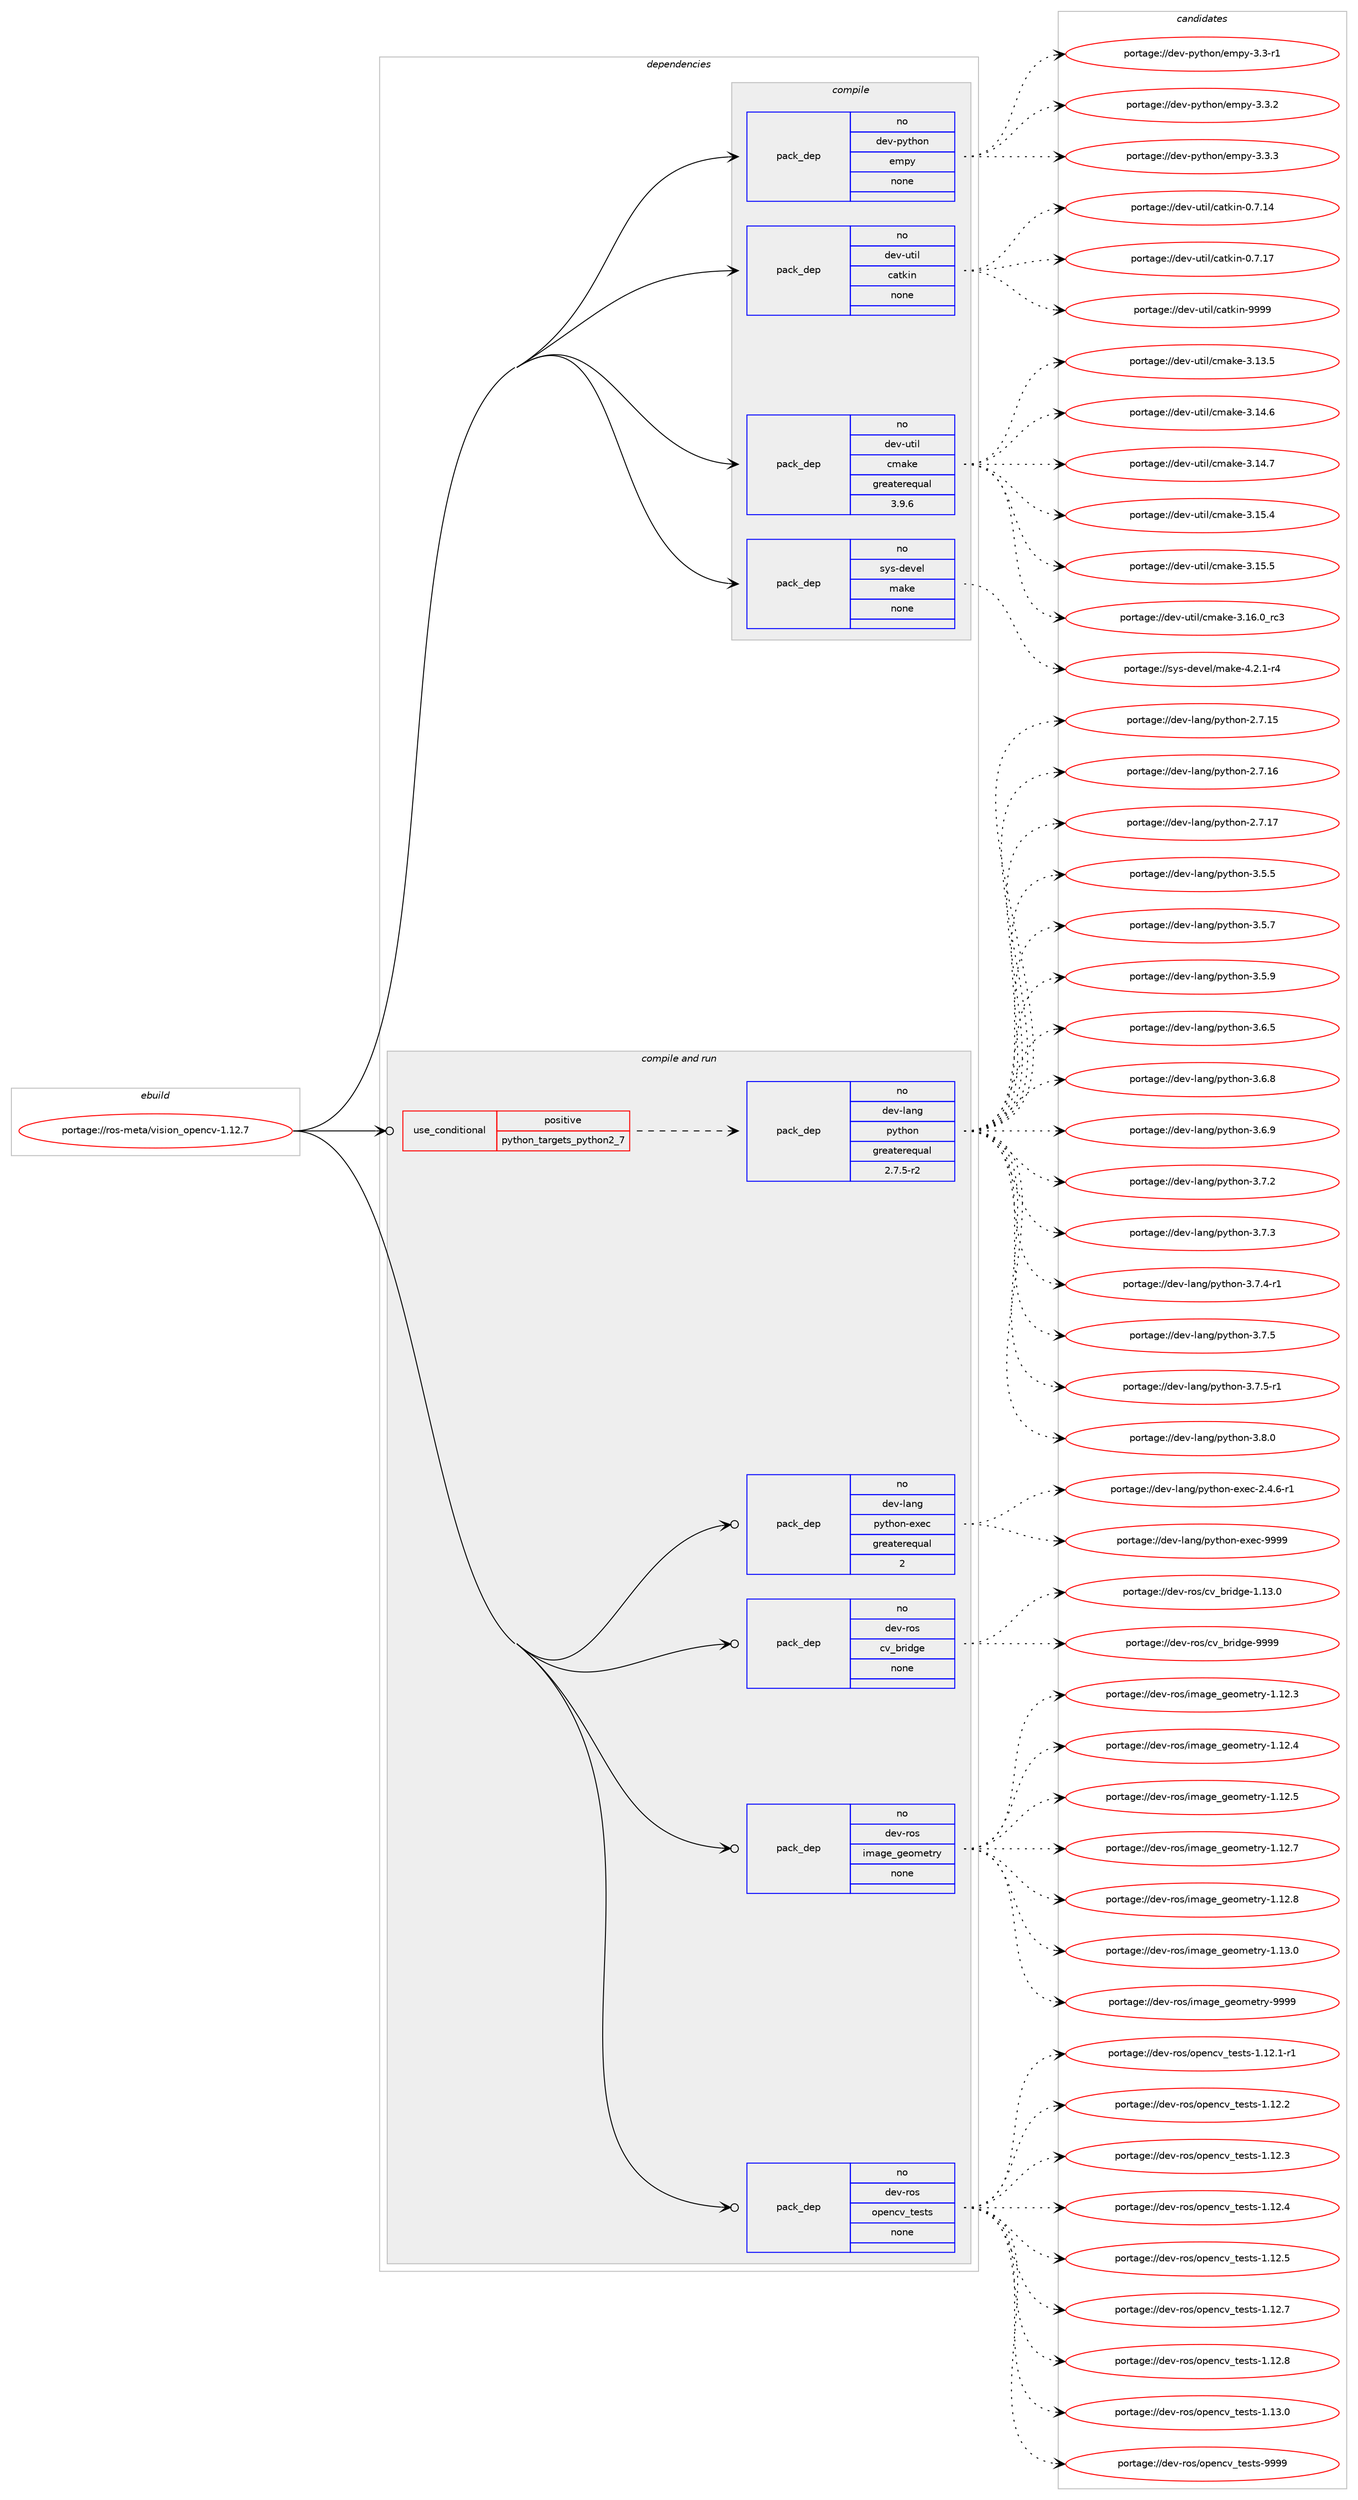 digraph prolog {

# *************
# Graph options
# *************

newrank=true;
concentrate=true;
compound=true;
graph [rankdir=LR,fontname=Helvetica,fontsize=10,ranksep=1.5];#, ranksep=2.5, nodesep=0.2];
edge  [arrowhead=vee];
node  [fontname=Helvetica,fontsize=10];

# **********
# The ebuild
# **********

subgraph cluster_leftcol {
color=gray;
rank=same;
label=<<i>ebuild</i>>;
id [label="portage://ros-meta/vision_opencv-1.12.7", color=red, width=4, href="../ros-meta/vision_opencv-1.12.7.svg"];
}

# ****************
# The dependencies
# ****************

subgraph cluster_midcol {
color=gray;
label=<<i>dependencies</i>>;
subgraph cluster_compile {
fillcolor="#eeeeee";
style=filled;
label=<<i>compile</i>>;
subgraph pack280393 {
dependency381798 [label=<<TABLE BORDER="0" CELLBORDER="1" CELLSPACING="0" CELLPADDING="4" WIDTH="220"><TR><TD ROWSPAN="6" CELLPADDING="30">pack_dep</TD></TR><TR><TD WIDTH="110">no</TD></TR><TR><TD>dev-python</TD></TR><TR><TD>empy</TD></TR><TR><TD>none</TD></TR><TR><TD></TD></TR></TABLE>>, shape=none, color=blue];
}
id:e -> dependency381798:w [weight=20,style="solid",arrowhead="vee"];
subgraph pack280394 {
dependency381799 [label=<<TABLE BORDER="0" CELLBORDER="1" CELLSPACING="0" CELLPADDING="4" WIDTH="220"><TR><TD ROWSPAN="6" CELLPADDING="30">pack_dep</TD></TR><TR><TD WIDTH="110">no</TD></TR><TR><TD>dev-util</TD></TR><TR><TD>catkin</TD></TR><TR><TD>none</TD></TR><TR><TD></TD></TR></TABLE>>, shape=none, color=blue];
}
id:e -> dependency381799:w [weight=20,style="solid",arrowhead="vee"];
subgraph pack280395 {
dependency381800 [label=<<TABLE BORDER="0" CELLBORDER="1" CELLSPACING="0" CELLPADDING="4" WIDTH="220"><TR><TD ROWSPAN="6" CELLPADDING="30">pack_dep</TD></TR><TR><TD WIDTH="110">no</TD></TR><TR><TD>dev-util</TD></TR><TR><TD>cmake</TD></TR><TR><TD>greaterequal</TD></TR><TR><TD>3.9.6</TD></TR></TABLE>>, shape=none, color=blue];
}
id:e -> dependency381800:w [weight=20,style="solid",arrowhead="vee"];
subgraph pack280396 {
dependency381801 [label=<<TABLE BORDER="0" CELLBORDER="1" CELLSPACING="0" CELLPADDING="4" WIDTH="220"><TR><TD ROWSPAN="6" CELLPADDING="30">pack_dep</TD></TR><TR><TD WIDTH="110">no</TD></TR><TR><TD>sys-devel</TD></TR><TR><TD>make</TD></TR><TR><TD>none</TD></TR><TR><TD></TD></TR></TABLE>>, shape=none, color=blue];
}
id:e -> dependency381801:w [weight=20,style="solid",arrowhead="vee"];
}
subgraph cluster_compileandrun {
fillcolor="#eeeeee";
style=filled;
label=<<i>compile and run</i>>;
subgraph cond94987 {
dependency381802 [label=<<TABLE BORDER="0" CELLBORDER="1" CELLSPACING="0" CELLPADDING="4"><TR><TD ROWSPAN="3" CELLPADDING="10">use_conditional</TD></TR><TR><TD>positive</TD></TR><TR><TD>python_targets_python2_7</TD></TR></TABLE>>, shape=none, color=red];
subgraph pack280397 {
dependency381803 [label=<<TABLE BORDER="0" CELLBORDER="1" CELLSPACING="0" CELLPADDING="4" WIDTH="220"><TR><TD ROWSPAN="6" CELLPADDING="30">pack_dep</TD></TR><TR><TD WIDTH="110">no</TD></TR><TR><TD>dev-lang</TD></TR><TR><TD>python</TD></TR><TR><TD>greaterequal</TD></TR><TR><TD>2.7.5-r2</TD></TR></TABLE>>, shape=none, color=blue];
}
dependency381802:e -> dependency381803:w [weight=20,style="dashed",arrowhead="vee"];
}
id:e -> dependency381802:w [weight=20,style="solid",arrowhead="odotvee"];
subgraph pack280398 {
dependency381804 [label=<<TABLE BORDER="0" CELLBORDER="1" CELLSPACING="0" CELLPADDING="4" WIDTH="220"><TR><TD ROWSPAN="6" CELLPADDING="30">pack_dep</TD></TR><TR><TD WIDTH="110">no</TD></TR><TR><TD>dev-lang</TD></TR><TR><TD>python-exec</TD></TR><TR><TD>greaterequal</TD></TR><TR><TD>2</TD></TR></TABLE>>, shape=none, color=blue];
}
id:e -> dependency381804:w [weight=20,style="solid",arrowhead="odotvee"];
subgraph pack280399 {
dependency381805 [label=<<TABLE BORDER="0" CELLBORDER="1" CELLSPACING="0" CELLPADDING="4" WIDTH="220"><TR><TD ROWSPAN="6" CELLPADDING="30">pack_dep</TD></TR><TR><TD WIDTH="110">no</TD></TR><TR><TD>dev-ros</TD></TR><TR><TD>cv_bridge</TD></TR><TR><TD>none</TD></TR><TR><TD></TD></TR></TABLE>>, shape=none, color=blue];
}
id:e -> dependency381805:w [weight=20,style="solid",arrowhead="odotvee"];
subgraph pack280400 {
dependency381806 [label=<<TABLE BORDER="0" CELLBORDER="1" CELLSPACING="0" CELLPADDING="4" WIDTH="220"><TR><TD ROWSPAN="6" CELLPADDING="30">pack_dep</TD></TR><TR><TD WIDTH="110">no</TD></TR><TR><TD>dev-ros</TD></TR><TR><TD>image_geometry</TD></TR><TR><TD>none</TD></TR><TR><TD></TD></TR></TABLE>>, shape=none, color=blue];
}
id:e -> dependency381806:w [weight=20,style="solid",arrowhead="odotvee"];
subgraph pack280401 {
dependency381807 [label=<<TABLE BORDER="0" CELLBORDER="1" CELLSPACING="0" CELLPADDING="4" WIDTH="220"><TR><TD ROWSPAN="6" CELLPADDING="30">pack_dep</TD></TR><TR><TD WIDTH="110">no</TD></TR><TR><TD>dev-ros</TD></TR><TR><TD>opencv_tests</TD></TR><TR><TD>none</TD></TR><TR><TD></TD></TR></TABLE>>, shape=none, color=blue];
}
id:e -> dependency381807:w [weight=20,style="solid",arrowhead="odotvee"];
}
subgraph cluster_run {
fillcolor="#eeeeee";
style=filled;
label=<<i>run</i>>;
}
}

# **************
# The candidates
# **************

subgraph cluster_choices {
rank=same;
color=gray;
label=<<i>candidates</i>>;

subgraph choice280393 {
color=black;
nodesep=1;
choiceportage1001011184511212111610411111047101109112121455146514511449 [label="portage://dev-python/empy-3.3-r1", color=red, width=4,href="../dev-python/empy-3.3-r1.svg"];
choiceportage1001011184511212111610411111047101109112121455146514650 [label="portage://dev-python/empy-3.3.2", color=red, width=4,href="../dev-python/empy-3.3.2.svg"];
choiceportage1001011184511212111610411111047101109112121455146514651 [label="portage://dev-python/empy-3.3.3", color=red, width=4,href="../dev-python/empy-3.3.3.svg"];
dependency381798:e -> choiceportage1001011184511212111610411111047101109112121455146514511449:w [style=dotted,weight="100"];
dependency381798:e -> choiceportage1001011184511212111610411111047101109112121455146514650:w [style=dotted,weight="100"];
dependency381798:e -> choiceportage1001011184511212111610411111047101109112121455146514651:w [style=dotted,weight="100"];
}
subgraph choice280394 {
color=black;
nodesep=1;
choiceportage1001011184511711610510847999711610710511045484655464952 [label="portage://dev-util/catkin-0.7.14", color=red, width=4,href="../dev-util/catkin-0.7.14.svg"];
choiceportage1001011184511711610510847999711610710511045484655464955 [label="portage://dev-util/catkin-0.7.17", color=red, width=4,href="../dev-util/catkin-0.7.17.svg"];
choiceportage100101118451171161051084799971161071051104557575757 [label="portage://dev-util/catkin-9999", color=red, width=4,href="../dev-util/catkin-9999.svg"];
dependency381799:e -> choiceportage1001011184511711610510847999711610710511045484655464952:w [style=dotted,weight="100"];
dependency381799:e -> choiceportage1001011184511711610510847999711610710511045484655464955:w [style=dotted,weight="100"];
dependency381799:e -> choiceportage100101118451171161051084799971161071051104557575757:w [style=dotted,weight="100"];
}
subgraph choice280395 {
color=black;
nodesep=1;
choiceportage1001011184511711610510847991099710710145514649514653 [label="portage://dev-util/cmake-3.13.5", color=red, width=4,href="../dev-util/cmake-3.13.5.svg"];
choiceportage1001011184511711610510847991099710710145514649524654 [label="portage://dev-util/cmake-3.14.6", color=red, width=4,href="../dev-util/cmake-3.14.6.svg"];
choiceportage1001011184511711610510847991099710710145514649524655 [label="portage://dev-util/cmake-3.14.7", color=red, width=4,href="../dev-util/cmake-3.14.7.svg"];
choiceportage1001011184511711610510847991099710710145514649534652 [label="portage://dev-util/cmake-3.15.4", color=red, width=4,href="../dev-util/cmake-3.15.4.svg"];
choiceportage1001011184511711610510847991099710710145514649534653 [label="portage://dev-util/cmake-3.15.5", color=red, width=4,href="../dev-util/cmake-3.15.5.svg"];
choiceportage1001011184511711610510847991099710710145514649544648951149951 [label="portage://dev-util/cmake-3.16.0_rc3", color=red, width=4,href="../dev-util/cmake-3.16.0_rc3.svg"];
dependency381800:e -> choiceportage1001011184511711610510847991099710710145514649514653:w [style=dotted,weight="100"];
dependency381800:e -> choiceportage1001011184511711610510847991099710710145514649524654:w [style=dotted,weight="100"];
dependency381800:e -> choiceportage1001011184511711610510847991099710710145514649524655:w [style=dotted,weight="100"];
dependency381800:e -> choiceportage1001011184511711610510847991099710710145514649534652:w [style=dotted,weight="100"];
dependency381800:e -> choiceportage1001011184511711610510847991099710710145514649534653:w [style=dotted,weight="100"];
dependency381800:e -> choiceportage1001011184511711610510847991099710710145514649544648951149951:w [style=dotted,weight="100"];
}
subgraph choice280396 {
color=black;
nodesep=1;
choiceportage1151211154510010111810110847109971071014552465046494511452 [label="portage://sys-devel/make-4.2.1-r4", color=red, width=4,href="../sys-devel/make-4.2.1-r4.svg"];
dependency381801:e -> choiceportage1151211154510010111810110847109971071014552465046494511452:w [style=dotted,weight="100"];
}
subgraph choice280397 {
color=black;
nodesep=1;
choiceportage10010111845108971101034711212111610411111045504655464953 [label="portage://dev-lang/python-2.7.15", color=red, width=4,href="../dev-lang/python-2.7.15.svg"];
choiceportage10010111845108971101034711212111610411111045504655464954 [label="portage://dev-lang/python-2.7.16", color=red, width=4,href="../dev-lang/python-2.7.16.svg"];
choiceportage10010111845108971101034711212111610411111045504655464955 [label="portage://dev-lang/python-2.7.17", color=red, width=4,href="../dev-lang/python-2.7.17.svg"];
choiceportage100101118451089711010347112121116104111110455146534653 [label="portage://dev-lang/python-3.5.5", color=red, width=4,href="../dev-lang/python-3.5.5.svg"];
choiceportage100101118451089711010347112121116104111110455146534655 [label="portage://dev-lang/python-3.5.7", color=red, width=4,href="../dev-lang/python-3.5.7.svg"];
choiceportage100101118451089711010347112121116104111110455146534657 [label="portage://dev-lang/python-3.5.9", color=red, width=4,href="../dev-lang/python-3.5.9.svg"];
choiceportage100101118451089711010347112121116104111110455146544653 [label="portage://dev-lang/python-3.6.5", color=red, width=4,href="../dev-lang/python-3.6.5.svg"];
choiceportage100101118451089711010347112121116104111110455146544656 [label="portage://dev-lang/python-3.6.8", color=red, width=4,href="../dev-lang/python-3.6.8.svg"];
choiceportage100101118451089711010347112121116104111110455146544657 [label="portage://dev-lang/python-3.6.9", color=red, width=4,href="../dev-lang/python-3.6.9.svg"];
choiceportage100101118451089711010347112121116104111110455146554650 [label="portage://dev-lang/python-3.7.2", color=red, width=4,href="../dev-lang/python-3.7.2.svg"];
choiceportage100101118451089711010347112121116104111110455146554651 [label="portage://dev-lang/python-3.7.3", color=red, width=4,href="../dev-lang/python-3.7.3.svg"];
choiceportage1001011184510897110103471121211161041111104551465546524511449 [label="portage://dev-lang/python-3.7.4-r1", color=red, width=4,href="../dev-lang/python-3.7.4-r1.svg"];
choiceportage100101118451089711010347112121116104111110455146554653 [label="portage://dev-lang/python-3.7.5", color=red, width=4,href="../dev-lang/python-3.7.5.svg"];
choiceportage1001011184510897110103471121211161041111104551465546534511449 [label="portage://dev-lang/python-3.7.5-r1", color=red, width=4,href="../dev-lang/python-3.7.5-r1.svg"];
choiceportage100101118451089711010347112121116104111110455146564648 [label="portage://dev-lang/python-3.8.0", color=red, width=4,href="../dev-lang/python-3.8.0.svg"];
dependency381803:e -> choiceportage10010111845108971101034711212111610411111045504655464953:w [style=dotted,weight="100"];
dependency381803:e -> choiceportage10010111845108971101034711212111610411111045504655464954:w [style=dotted,weight="100"];
dependency381803:e -> choiceportage10010111845108971101034711212111610411111045504655464955:w [style=dotted,weight="100"];
dependency381803:e -> choiceportage100101118451089711010347112121116104111110455146534653:w [style=dotted,weight="100"];
dependency381803:e -> choiceportage100101118451089711010347112121116104111110455146534655:w [style=dotted,weight="100"];
dependency381803:e -> choiceportage100101118451089711010347112121116104111110455146534657:w [style=dotted,weight="100"];
dependency381803:e -> choiceportage100101118451089711010347112121116104111110455146544653:w [style=dotted,weight="100"];
dependency381803:e -> choiceportage100101118451089711010347112121116104111110455146544656:w [style=dotted,weight="100"];
dependency381803:e -> choiceportage100101118451089711010347112121116104111110455146544657:w [style=dotted,weight="100"];
dependency381803:e -> choiceportage100101118451089711010347112121116104111110455146554650:w [style=dotted,weight="100"];
dependency381803:e -> choiceportage100101118451089711010347112121116104111110455146554651:w [style=dotted,weight="100"];
dependency381803:e -> choiceportage1001011184510897110103471121211161041111104551465546524511449:w [style=dotted,weight="100"];
dependency381803:e -> choiceportage100101118451089711010347112121116104111110455146554653:w [style=dotted,weight="100"];
dependency381803:e -> choiceportage1001011184510897110103471121211161041111104551465546534511449:w [style=dotted,weight="100"];
dependency381803:e -> choiceportage100101118451089711010347112121116104111110455146564648:w [style=dotted,weight="100"];
}
subgraph choice280398 {
color=black;
nodesep=1;
choiceportage10010111845108971101034711212111610411111045101120101994550465246544511449 [label="portage://dev-lang/python-exec-2.4.6-r1", color=red, width=4,href="../dev-lang/python-exec-2.4.6-r1.svg"];
choiceportage10010111845108971101034711212111610411111045101120101994557575757 [label="portage://dev-lang/python-exec-9999", color=red, width=4,href="../dev-lang/python-exec-9999.svg"];
dependency381804:e -> choiceportage10010111845108971101034711212111610411111045101120101994550465246544511449:w [style=dotted,weight="100"];
dependency381804:e -> choiceportage10010111845108971101034711212111610411111045101120101994557575757:w [style=dotted,weight="100"];
}
subgraph choice280399 {
color=black;
nodesep=1;
choiceportage100101118451141111154799118959811410510010310145494649514648 [label="portage://dev-ros/cv_bridge-1.13.0", color=red, width=4,href="../dev-ros/cv_bridge-1.13.0.svg"];
choiceportage10010111845114111115479911895981141051001031014557575757 [label="portage://dev-ros/cv_bridge-9999", color=red, width=4,href="../dev-ros/cv_bridge-9999.svg"];
dependency381805:e -> choiceportage100101118451141111154799118959811410510010310145494649514648:w [style=dotted,weight="100"];
dependency381805:e -> choiceportage10010111845114111115479911895981141051001031014557575757:w [style=dotted,weight="100"];
}
subgraph choice280400 {
color=black;
nodesep=1;
choiceportage1001011184511411111547105109971031019510310111110910111611412145494649504651 [label="portage://dev-ros/image_geometry-1.12.3", color=red, width=4,href="../dev-ros/image_geometry-1.12.3.svg"];
choiceportage1001011184511411111547105109971031019510310111110910111611412145494649504652 [label="portage://dev-ros/image_geometry-1.12.4", color=red, width=4,href="../dev-ros/image_geometry-1.12.4.svg"];
choiceportage1001011184511411111547105109971031019510310111110910111611412145494649504653 [label="portage://dev-ros/image_geometry-1.12.5", color=red, width=4,href="../dev-ros/image_geometry-1.12.5.svg"];
choiceportage1001011184511411111547105109971031019510310111110910111611412145494649504655 [label="portage://dev-ros/image_geometry-1.12.7", color=red, width=4,href="../dev-ros/image_geometry-1.12.7.svg"];
choiceportage1001011184511411111547105109971031019510310111110910111611412145494649504656 [label="portage://dev-ros/image_geometry-1.12.8", color=red, width=4,href="../dev-ros/image_geometry-1.12.8.svg"];
choiceportage1001011184511411111547105109971031019510310111110910111611412145494649514648 [label="portage://dev-ros/image_geometry-1.13.0", color=red, width=4,href="../dev-ros/image_geometry-1.13.0.svg"];
choiceportage100101118451141111154710510997103101951031011111091011161141214557575757 [label="portage://dev-ros/image_geometry-9999", color=red, width=4,href="../dev-ros/image_geometry-9999.svg"];
dependency381806:e -> choiceportage1001011184511411111547105109971031019510310111110910111611412145494649504651:w [style=dotted,weight="100"];
dependency381806:e -> choiceportage1001011184511411111547105109971031019510310111110910111611412145494649504652:w [style=dotted,weight="100"];
dependency381806:e -> choiceportage1001011184511411111547105109971031019510310111110910111611412145494649504653:w [style=dotted,weight="100"];
dependency381806:e -> choiceportage1001011184511411111547105109971031019510310111110910111611412145494649504655:w [style=dotted,weight="100"];
dependency381806:e -> choiceportage1001011184511411111547105109971031019510310111110910111611412145494649504656:w [style=dotted,weight="100"];
dependency381806:e -> choiceportage1001011184511411111547105109971031019510310111110910111611412145494649514648:w [style=dotted,weight="100"];
dependency381806:e -> choiceportage100101118451141111154710510997103101951031011111091011161141214557575757:w [style=dotted,weight="100"];
}
subgraph choice280401 {
color=black;
nodesep=1;
choiceportage10010111845114111115471111121011109911895116101115116115454946495046494511449 [label="portage://dev-ros/opencv_tests-1.12.1-r1", color=red, width=4,href="../dev-ros/opencv_tests-1.12.1-r1.svg"];
choiceportage1001011184511411111547111112101110991189511610111511611545494649504650 [label="portage://dev-ros/opencv_tests-1.12.2", color=red, width=4,href="../dev-ros/opencv_tests-1.12.2.svg"];
choiceportage1001011184511411111547111112101110991189511610111511611545494649504651 [label="portage://dev-ros/opencv_tests-1.12.3", color=red, width=4,href="../dev-ros/opencv_tests-1.12.3.svg"];
choiceportage1001011184511411111547111112101110991189511610111511611545494649504652 [label="portage://dev-ros/opencv_tests-1.12.4", color=red, width=4,href="../dev-ros/opencv_tests-1.12.4.svg"];
choiceportage1001011184511411111547111112101110991189511610111511611545494649504653 [label="portage://dev-ros/opencv_tests-1.12.5", color=red, width=4,href="../dev-ros/opencv_tests-1.12.5.svg"];
choiceportage1001011184511411111547111112101110991189511610111511611545494649504655 [label="portage://dev-ros/opencv_tests-1.12.7", color=red, width=4,href="../dev-ros/opencv_tests-1.12.7.svg"];
choiceportage1001011184511411111547111112101110991189511610111511611545494649504656 [label="portage://dev-ros/opencv_tests-1.12.8", color=red, width=4,href="../dev-ros/opencv_tests-1.12.8.svg"];
choiceportage1001011184511411111547111112101110991189511610111511611545494649514648 [label="portage://dev-ros/opencv_tests-1.13.0", color=red, width=4,href="../dev-ros/opencv_tests-1.13.0.svg"];
choiceportage100101118451141111154711111210111099118951161011151161154557575757 [label="portage://dev-ros/opencv_tests-9999", color=red, width=4,href="../dev-ros/opencv_tests-9999.svg"];
dependency381807:e -> choiceportage10010111845114111115471111121011109911895116101115116115454946495046494511449:w [style=dotted,weight="100"];
dependency381807:e -> choiceportage1001011184511411111547111112101110991189511610111511611545494649504650:w [style=dotted,weight="100"];
dependency381807:e -> choiceportage1001011184511411111547111112101110991189511610111511611545494649504651:w [style=dotted,weight="100"];
dependency381807:e -> choiceportage1001011184511411111547111112101110991189511610111511611545494649504652:w [style=dotted,weight="100"];
dependency381807:e -> choiceportage1001011184511411111547111112101110991189511610111511611545494649504653:w [style=dotted,weight="100"];
dependency381807:e -> choiceportage1001011184511411111547111112101110991189511610111511611545494649504655:w [style=dotted,weight="100"];
dependency381807:e -> choiceportage1001011184511411111547111112101110991189511610111511611545494649504656:w [style=dotted,weight="100"];
dependency381807:e -> choiceportage1001011184511411111547111112101110991189511610111511611545494649514648:w [style=dotted,weight="100"];
dependency381807:e -> choiceportage100101118451141111154711111210111099118951161011151161154557575757:w [style=dotted,weight="100"];
}
}

}
